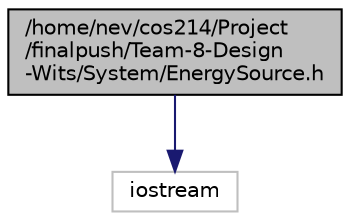 digraph "/home/nev/cos214/Project/finalpush/Team-8-Design-Wits/System/EnergySource.h"
{
 // LATEX_PDF_SIZE
  edge [fontname="Helvetica",fontsize="10",labelfontname="Helvetica",labelfontsize="10"];
  node [fontname="Helvetica",fontsize="10",shape=record];
  Node1 [label="/home/nev/cos214/Project\l/finalpush/Team-8-Design\l-Wits/System/EnergySource.h",height=0.2,width=0.4,color="black", fillcolor="grey75", style="filled", fontcolor="black",tooltip="The header file for the EnergySource class."];
  Node1 -> Node2 [color="midnightblue",fontsize="10",style="solid"];
  Node2 [label="iostream",height=0.2,width=0.4,color="grey75", fillcolor="white", style="filled",tooltip=" "];
}
